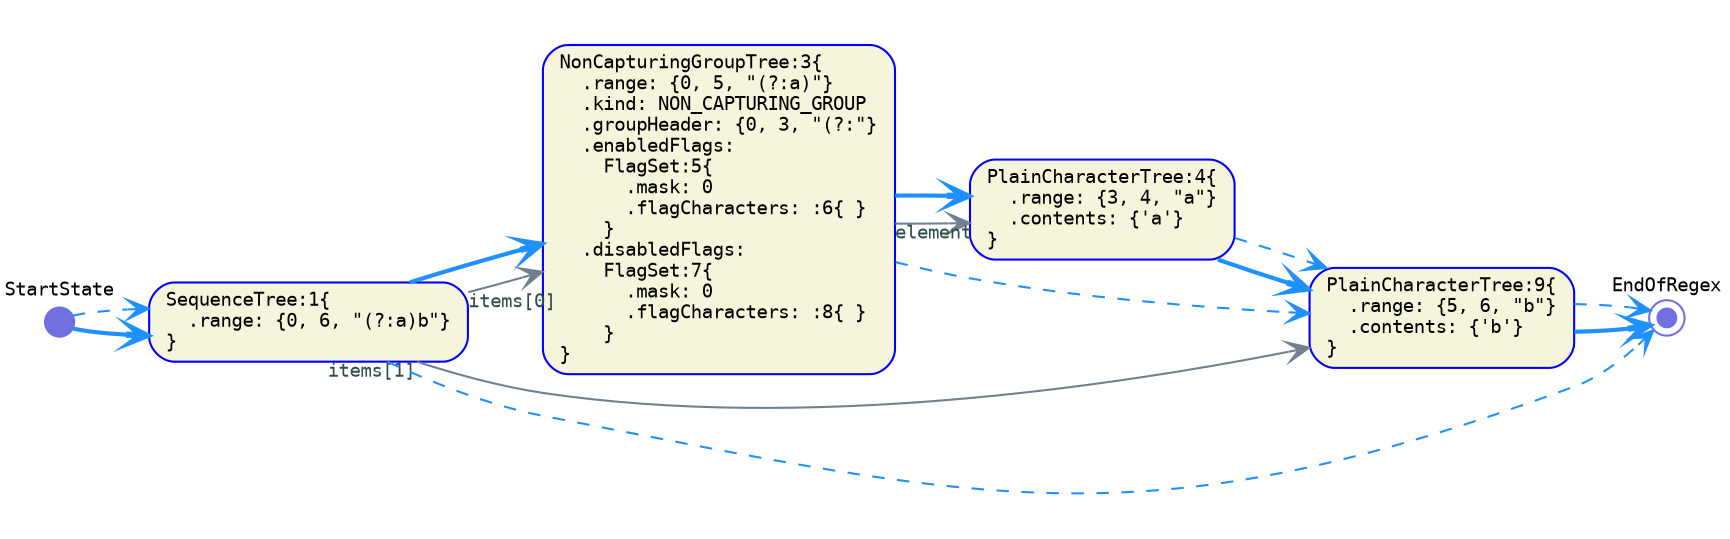 digraph G {
  rankdir=LR;
  graph [fontname="Monospace", fontsize="11", pad="0.3"]

  // tree-and-state nodes
  node [fontname="Monospace", fontsize= "9", shape="box", style="rounded,filled", color="Blue", fillcolor="Beige", fixedsize="false", width="0.75"]
  1[ label="SequenceTree:1\{\l  .range: \{0, 6, \"(?:a)b\"\}\l\}\l" ]
  3[ label="NonCapturingGroupTree:3\{\l  .range: \{0, 5, \"(?:a)\"\}\l  .kind: NON_CAPTURING_GROUP\l  .groupHeader: \{0, 3, \"(?:\"\}\l  .enabledFlags:\l    FlagSet:5\{\l      .mask: 0\l      .flagCharacters: :6\{ \}\l    \}\l  .disabledFlags:\l    FlagSet:7\{\l      .mask: 0\l      .flagCharacters: :8\{ \}\l    \}\l\}\l" ]
  4[ label="PlainCharacterTree:4\{\l  .range: \{3, 4, \"a\"\}\l  .contents: \{'a'\}\l\}\l" ]
  9[ label="PlainCharacterTree:9\{\l  .range: \{5, 6, \"b\"\}\l  .contents: \{'b'\}\l\}\l" ]

  // end nodes
  node [fontname="Monospace", fontsize= "9", shape="doublecircle", style="rounded,filled", color="#7070E0", fillcolor="#7070E0", fixedsize="true", width="0.12"]
  EndOfRegex[ label="EndOfRegex\l\l\l\l" ]

  // start nodes
  node [fontname="Monospace", fontsize= "9", shape="circle", style="rounded,filled", color="#7070E0", fillcolor="#7070E0", fixedsize="true", width="0.20"]
  StartState[ label="StartState\l\l\l\l" ]

  // default edges
  edge [fontname="Monospace", fontsize="9", style="solid", color="SlateGray", fontcolor="DarkSlateGray", arrowhead="vee", arrowtail="none", dir="both"]
  3 -> 4 [ label="",  taillabel="element" ]
  1 -> 3 [ label="",  taillabel="items[0]" ]
  1 -> 9 [ label="",  taillabel="items[1]" ]

  // successor edges
  edge [fontname="Monospace", fontsize="9", style="bold", color="DodgerBlue", fontcolor="MediumBlue", arrowhead="vee", arrowtail="none", dir="both"]
  1 -> 3 [ label="",  taillabel="" ]
  3 -> 4 [ label="",  taillabel="" ]
  4 -> 9 [ label="",  taillabel="" ]
  9 -> EndOfRegex [ label="",  taillabel="" ]
  StartState -> 1 [ label="",  taillabel="" ]

  // continuation edges
  edge [fontname="Monospace", fontsize="9", style="dashed", color="DodgerBlue", fontcolor="MediumBlue", arrowhead="vee", arrowtail="none", dir="both"]
  1 -> EndOfRegex [ label="",  taillabel="" ]
  3 -> 9 [ label="",  taillabel="" ]
  4 -> 9 [ label="",  taillabel="" ]
  9 -> EndOfRegex [ label="",  taillabel="" ]
  StartState -> 1 [ label="",  taillabel="" ]
}
